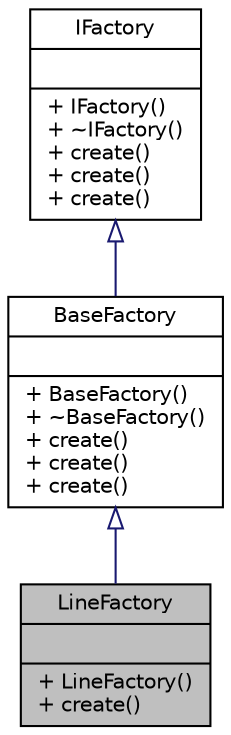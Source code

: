 digraph "LineFactory"
{
 // LATEX_PDF_SIZE
  edge [fontname="Helvetica",fontsize="10",labelfontname="Helvetica",labelfontsize="10"];
  node [fontname="Helvetica",fontsize="10",shape=record];
  Node1 [label="{LineFactory\n||+ LineFactory()\l+ create()\l}",height=0.2,width=0.4,color="black", fillcolor="grey75", style="filled", fontcolor="black",tooltip=" "];
  Node2 -> Node1 [dir="back",color="midnightblue",fontsize="10",style="solid",arrowtail="onormal",fontname="Helvetica"];
  Node2 [label="{BaseFactory\n||+ BaseFactory()\l+ ~BaseFactory()\l+ create()\l+ create()\l+ create()\l}",height=0.2,width=0.4,color="black", fillcolor="white", style="filled",URL="$class_base_factory.html",tooltip=" "];
  Node3 -> Node2 [dir="back",color="midnightblue",fontsize="10",style="solid",arrowtail="onormal",fontname="Helvetica"];
  Node3 [label="{IFactory\n||+ IFactory()\l+ ~IFactory()\l+ create()\l+ create()\l+ create()\l}",height=0.2,width=0.4,color="black", fillcolor="white", style="filled",URL="$class_i_factory.html",tooltip="Here is primitive objects factory."];
}

